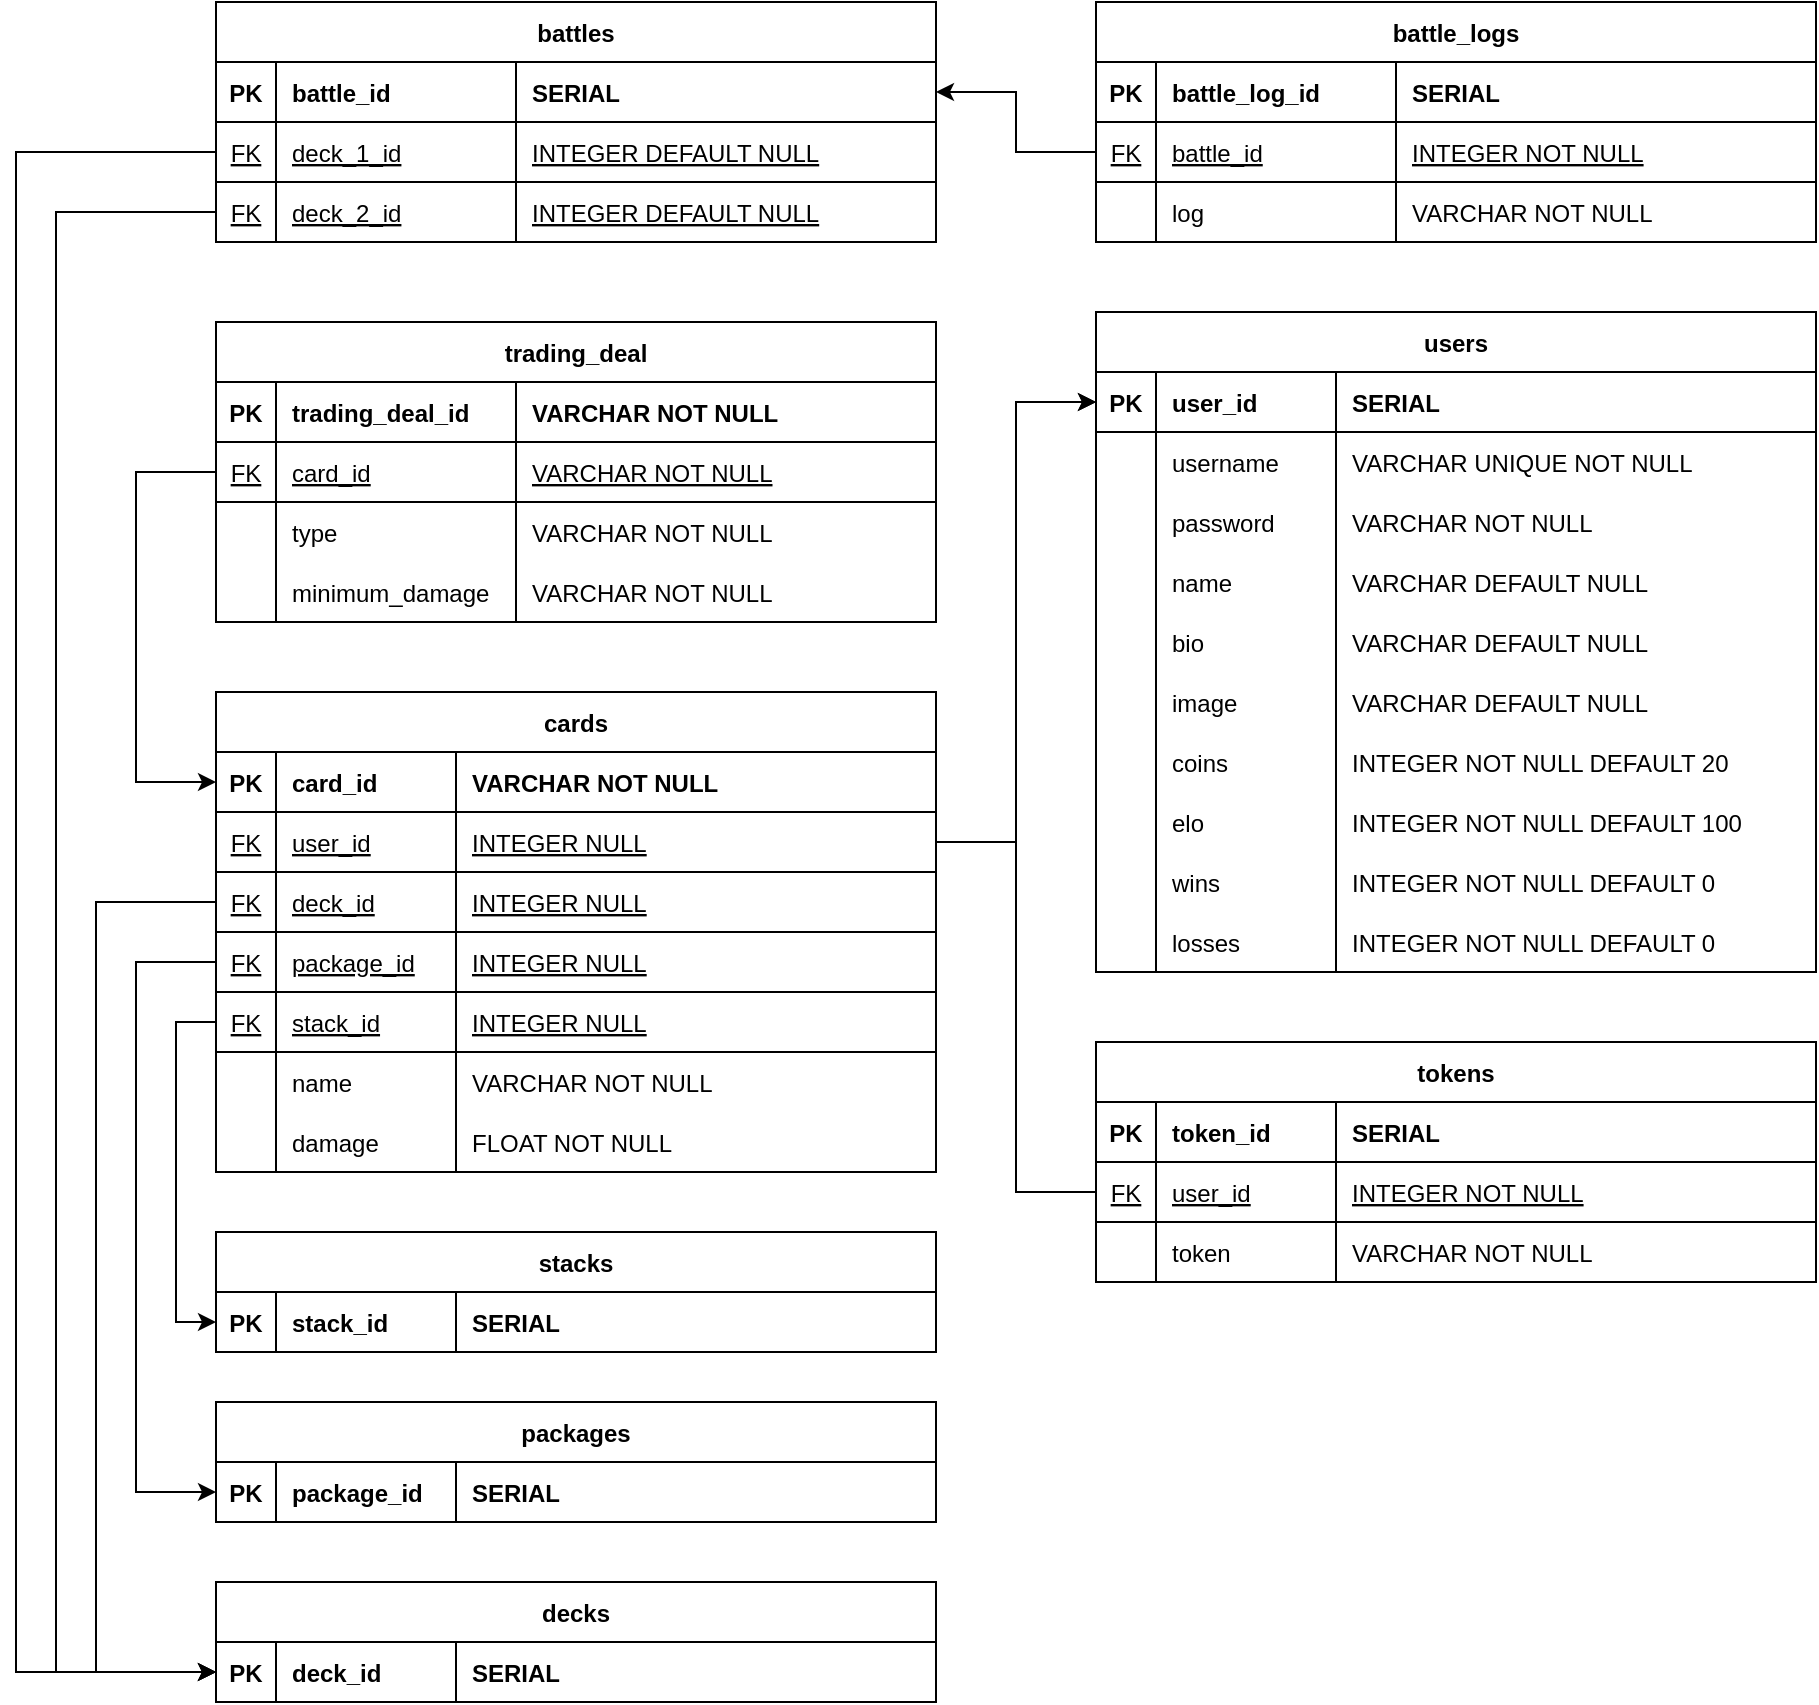 <mxfile version="20.7.4" type="device"><diagram id="R2lEEEUBdFMjLlhIrx00" name="Page-1"><mxGraphModel dx="1434" dy="2954" grid="1" gridSize="10" guides="1" tooltips="1" connect="1" arrows="1" fold="1" page="1" pageScale="1" pageWidth="850" pageHeight="1100" math="0" shadow="0" extFonts="Permanent Marker^https://fonts.googleapis.com/css?family=Permanent+Marker"><root><mxCell id="0"/><mxCell id="1" parent="0"/><mxCell id="C-vyLk0tnHw3VtMMgP7b-23" value="users" style="shape=table;startSize=30;container=1;collapsible=1;childLayout=tableLayout;fixedRows=1;rowLines=0;fontStyle=1;align=center;resizeLast=1;" parent="1" vertex="1"><mxGeometry x="570" y="-1985" width="360" height="330" as="geometry"/></mxCell><mxCell id="C-vyLk0tnHw3VtMMgP7b-24" value="" style="shape=partialRectangle;collapsible=0;dropTarget=0;pointerEvents=0;fillColor=none;points=[[0,0.5],[1,0.5]];portConstraint=eastwest;top=0;left=0;right=0;bottom=1;" parent="C-vyLk0tnHw3VtMMgP7b-23" vertex="1"><mxGeometry y="30" width="360" height="30" as="geometry"/></mxCell><mxCell id="C-vyLk0tnHw3VtMMgP7b-25" value="PK" style="shape=partialRectangle;overflow=hidden;connectable=0;fillColor=none;top=0;left=0;bottom=0;right=0;fontStyle=1;" parent="C-vyLk0tnHw3VtMMgP7b-24" vertex="1"><mxGeometry width="30" height="30" as="geometry"><mxRectangle width="30" height="30" as="alternateBounds"/></mxGeometry></mxCell><mxCell id="C-vyLk0tnHw3VtMMgP7b-26" value="user_id" style="shape=partialRectangle;overflow=hidden;connectable=0;fillColor=none;top=0;left=0;bottom=0;right=0;align=left;spacingLeft=6;fontStyle=1;" parent="C-vyLk0tnHw3VtMMgP7b-24" vertex="1"><mxGeometry x="30" width="90" height="30" as="geometry"><mxRectangle width="90" height="30" as="alternateBounds"/></mxGeometry></mxCell><mxCell id="rSZp_omlOljkNJAU138e-1" value="SERIAL" style="shape=partialRectangle;overflow=hidden;connectable=0;fillColor=none;top=0;left=0;bottom=0;right=0;align=left;spacingLeft=6;fontStyle=1;" parent="C-vyLk0tnHw3VtMMgP7b-24" vertex="1"><mxGeometry x="120" width="240" height="30" as="geometry"><mxRectangle width="240" height="30" as="alternateBounds"/></mxGeometry></mxCell><mxCell id="SYogn2yczXqjX1dVd2ok-5" style="shape=partialRectangle;collapsible=0;dropTarget=0;pointerEvents=0;fillColor=none;points=[[0,0.5],[1,0.5]];portConstraint=eastwest;top=0;left=0;right=0;bottom=0;" parent="C-vyLk0tnHw3VtMMgP7b-23" vertex="1"><mxGeometry y="60" width="360" height="30" as="geometry"/></mxCell><mxCell id="SYogn2yczXqjX1dVd2ok-6" style="shape=partialRectangle;overflow=hidden;connectable=0;fillColor=none;top=0;left=0;bottom=0;right=0;" parent="SYogn2yczXqjX1dVd2ok-5" vertex="1"><mxGeometry width="30" height="30" as="geometry"><mxRectangle width="30" height="30" as="alternateBounds"/></mxGeometry></mxCell><mxCell id="SYogn2yczXqjX1dVd2ok-7" value="username" style="shape=partialRectangle;overflow=hidden;connectable=0;fillColor=none;top=0;left=0;bottom=0;right=0;align=left;spacingLeft=6;" parent="SYogn2yczXqjX1dVd2ok-5" vertex="1"><mxGeometry x="30" width="90" height="30" as="geometry"><mxRectangle width="90" height="30" as="alternateBounds"/></mxGeometry></mxCell><mxCell id="SYogn2yczXqjX1dVd2ok-8" value="VARCHAR UNIQUE NOT NULL" style="shape=partialRectangle;overflow=hidden;connectable=0;fillColor=none;top=0;left=0;bottom=0;right=0;align=left;spacingLeft=6;" parent="SYogn2yczXqjX1dVd2ok-5" vertex="1"><mxGeometry x="120" width="240" height="30" as="geometry"><mxRectangle width="240" height="30" as="alternateBounds"/></mxGeometry></mxCell><mxCell id="rSZp_omlOljkNJAU138e-3" style="shape=partialRectangle;collapsible=0;dropTarget=0;pointerEvents=0;fillColor=none;points=[[0,0.5],[1,0.5]];portConstraint=eastwest;top=0;left=0;right=0;bottom=0;" parent="C-vyLk0tnHw3VtMMgP7b-23" vertex="1"><mxGeometry y="90" width="360" height="30" as="geometry"/></mxCell><mxCell id="rSZp_omlOljkNJAU138e-4" style="shape=partialRectangle;overflow=hidden;connectable=0;fillColor=none;top=0;left=0;bottom=0;right=0;" parent="rSZp_omlOljkNJAU138e-3" vertex="1"><mxGeometry width="30" height="30" as="geometry"><mxRectangle width="30" height="30" as="alternateBounds"/></mxGeometry></mxCell><mxCell id="rSZp_omlOljkNJAU138e-5" value="password" style="shape=partialRectangle;overflow=hidden;connectable=0;fillColor=none;top=0;left=0;bottom=0;right=0;align=left;spacingLeft=6;" parent="rSZp_omlOljkNJAU138e-3" vertex="1"><mxGeometry x="30" width="90" height="30" as="geometry"><mxRectangle width="90" height="30" as="alternateBounds"/></mxGeometry></mxCell><mxCell id="rSZp_omlOljkNJAU138e-6" value="VARCHAR NOT NULL" style="shape=partialRectangle;overflow=hidden;connectable=0;fillColor=none;top=0;left=0;bottom=0;right=0;align=left;spacingLeft=6;" parent="rSZp_omlOljkNJAU138e-3" vertex="1"><mxGeometry x="120" width="240" height="30" as="geometry"><mxRectangle width="240" height="30" as="alternateBounds"/></mxGeometry></mxCell><mxCell id="SYogn2yczXqjX1dVd2ok-9" style="shape=partialRectangle;collapsible=0;dropTarget=0;pointerEvents=0;fillColor=none;points=[[0,0.5],[1,0.5]];portConstraint=eastwest;top=0;left=0;right=0;bottom=0;" parent="C-vyLk0tnHw3VtMMgP7b-23" vertex="1"><mxGeometry y="120" width="360" height="30" as="geometry"/></mxCell><mxCell id="SYogn2yczXqjX1dVd2ok-10" style="shape=partialRectangle;overflow=hidden;connectable=0;fillColor=none;top=0;left=0;bottom=0;right=0;" parent="SYogn2yczXqjX1dVd2ok-9" vertex="1"><mxGeometry width="30" height="30" as="geometry"><mxRectangle width="30" height="30" as="alternateBounds"/></mxGeometry></mxCell><mxCell id="SYogn2yczXqjX1dVd2ok-11" value="name" style="shape=partialRectangle;overflow=hidden;connectable=0;fillColor=none;top=0;left=0;bottom=0;right=0;align=left;spacingLeft=6;" parent="SYogn2yczXqjX1dVd2ok-9" vertex="1"><mxGeometry x="30" width="90" height="30" as="geometry"><mxRectangle width="90" height="30" as="alternateBounds"/></mxGeometry></mxCell><mxCell id="SYogn2yczXqjX1dVd2ok-12" value="VARCHAR DEFAULT NULL" style="shape=partialRectangle;overflow=hidden;connectable=0;fillColor=none;top=0;left=0;bottom=0;right=0;align=left;spacingLeft=6;" parent="SYogn2yczXqjX1dVd2ok-9" vertex="1"><mxGeometry x="120" width="240" height="30" as="geometry"><mxRectangle width="240" height="30" as="alternateBounds"/></mxGeometry></mxCell><mxCell id="SYogn2yczXqjX1dVd2ok-17" style="shape=partialRectangle;collapsible=0;dropTarget=0;pointerEvents=0;fillColor=none;points=[[0,0.5],[1,0.5]];portConstraint=eastwest;top=0;left=0;right=0;bottom=0;" parent="C-vyLk0tnHw3VtMMgP7b-23" vertex="1"><mxGeometry y="150" width="360" height="30" as="geometry"/></mxCell><mxCell id="SYogn2yczXqjX1dVd2ok-18" style="shape=partialRectangle;overflow=hidden;connectable=0;fillColor=none;top=0;left=0;bottom=0;right=0;" parent="SYogn2yczXqjX1dVd2ok-17" vertex="1"><mxGeometry width="30" height="30" as="geometry"><mxRectangle width="30" height="30" as="alternateBounds"/></mxGeometry></mxCell><mxCell id="SYogn2yczXqjX1dVd2ok-19" value="bio" style="shape=partialRectangle;overflow=hidden;connectable=0;fillColor=none;top=0;left=0;bottom=0;right=0;align=left;spacingLeft=6;" parent="SYogn2yczXqjX1dVd2ok-17" vertex="1"><mxGeometry x="30" width="90" height="30" as="geometry"><mxRectangle width="90" height="30" as="alternateBounds"/></mxGeometry></mxCell><mxCell id="SYogn2yczXqjX1dVd2ok-20" value="VARCHAR DEFAULT NULL" style="shape=partialRectangle;overflow=hidden;connectable=0;fillColor=none;top=0;left=0;bottom=0;right=0;align=left;spacingLeft=6;" parent="SYogn2yczXqjX1dVd2ok-17" vertex="1"><mxGeometry x="120" width="240" height="30" as="geometry"><mxRectangle width="240" height="30" as="alternateBounds"/></mxGeometry></mxCell><mxCell id="SYogn2yczXqjX1dVd2ok-21" style="shape=partialRectangle;collapsible=0;dropTarget=0;pointerEvents=0;fillColor=none;points=[[0,0.5],[1,0.5]];portConstraint=eastwest;top=0;left=0;right=0;bottom=0;" parent="C-vyLk0tnHw3VtMMgP7b-23" vertex="1"><mxGeometry y="180" width="360" height="30" as="geometry"/></mxCell><mxCell id="SYogn2yczXqjX1dVd2ok-22" style="shape=partialRectangle;overflow=hidden;connectable=0;fillColor=none;top=0;left=0;bottom=0;right=0;" parent="SYogn2yczXqjX1dVd2ok-21" vertex="1"><mxGeometry width="30" height="30" as="geometry"><mxRectangle width="30" height="30" as="alternateBounds"/></mxGeometry></mxCell><mxCell id="SYogn2yczXqjX1dVd2ok-23" value="image" style="shape=partialRectangle;overflow=hidden;connectable=0;fillColor=none;top=0;left=0;bottom=0;right=0;align=left;spacingLeft=6;" parent="SYogn2yczXqjX1dVd2ok-21" vertex="1"><mxGeometry x="30" width="90" height="30" as="geometry"><mxRectangle width="90" height="30" as="alternateBounds"/></mxGeometry></mxCell><mxCell id="SYogn2yczXqjX1dVd2ok-24" value="VARCHAR DEFAULT NULL" style="shape=partialRectangle;overflow=hidden;connectable=0;fillColor=none;top=0;left=0;bottom=0;right=0;align=left;spacingLeft=6;" parent="SYogn2yczXqjX1dVd2ok-21" vertex="1"><mxGeometry x="120" width="240" height="30" as="geometry"><mxRectangle width="240" height="30" as="alternateBounds"/></mxGeometry></mxCell><mxCell id="rSZp_omlOljkNJAU138e-19" style="shape=partialRectangle;collapsible=0;dropTarget=0;pointerEvents=0;fillColor=none;points=[[0,0.5],[1,0.5]];portConstraint=eastwest;top=0;left=0;right=0;bottom=0;" parent="C-vyLk0tnHw3VtMMgP7b-23" vertex="1"><mxGeometry y="210" width="360" height="30" as="geometry"/></mxCell><mxCell id="rSZp_omlOljkNJAU138e-20" style="shape=partialRectangle;overflow=hidden;connectable=0;fillColor=none;top=0;left=0;bottom=0;right=0;" parent="rSZp_omlOljkNJAU138e-19" vertex="1"><mxGeometry width="30" height="30" as="geometry"><mxRectangle width="30" height="30" as="alternateBounds"/></mxGeometry></mxCell><mxCell id="rSZp_omlOljkNJAU138e-21" value="coins" style="shape=partialRectangle;overflow=hidden;connectable=0;fillColor=none;top=0;left=0;bottom=0;right=0;align=left;spacingLeft=6;" parent="rSZp_omlOljkNJAU138e-19" vertex="1"><mxGeometry x="30" width="90" height="30" as="geometry"><mxRectangle width="90" height="30" as="alternateBounds"/></mxGeometry></mxCell><mxCell id="rSZp_omlOljkNJAU138e-22" value="INTEGER NOT NULL DEFAULT 20" style="shape=partialRectangle;overflow=hidden;connectable=0;fillColor=none;top=0;left=0;bottom=0;right=0;align=left;spacingLeft=6;" parent="rSZp_omlOljkNJAU138e-19" vertex="1"><mxGeometry x="120" width="240" height="30" as="geometry"><mxRectangle width="240" height="30" as="alternateBounds"/></mxGeometry></mxCell><mxCell id="rSZp_omlOljkNJAU138e-15" style="shape=partialRectangle;collapsible=0;dropTarget=0;pointerEvents=0;fillColor=none;points=[[0,0.5],[1,0.5]];portConstraint=eastwest;top=0;left=0;right=0;bottom=0;" parent="C-vyLk0tnHw3VtMMgP7b-23" vertex="1"><mxGeometry y="240" width="360" height="30" as="geometry"/></mxCell><mxCell id="rSZp_omlOljkNJAU138e-16" style="shape=partialRectangle;overflow=hidden;connectable=0;fillColor=none;top=0;left=0;bottom=0;right=0;" parent="rSZp_omlOljkNJAU138e-15" vertex="1"><mxGeometry width="30" height="30" as="geometry"><mxRectangle width="30" height="30" as="alternateBounds"/></mxGeometry></mxCell><mxCell id="rSZp_omlOljkNJAU138e-17" value="elo" style="shape=partialRectangle;overflow=hidden;connectable=0;fillColor=none;top=0;left=0;bottom=0;right=0;align=left;spacingLeft=6;" parent="rSZp_omlOljkNJAU138e-15" vertex="1"><mxGeometry x="30" width="90" height="30" as="geometry"><mxRectangle width="90" height="30" as="alternateBounds"/></mxGeometry></mxCell><mxCell id="rSZp_omlOljkNJAU138e-18" value="INTEGER NOT NULL DEFAULT 100" style="shape=partialRectangle;overflow=hidden;connectable=0;fillColor=none;top=0;left=0;bottom=0;right=0;align=left;spacingLeft=6;" parent="rSZp_omlOljkNJAU138e-15" vertex="1"><mxGeometry x="120" width="240" height="30" as="geometry"><mxRectangle width="240" height="30" as="alternateBounds"/></mxGeometry></mxCell><mxCell id="SYogn2yczXqjX1dVd2ok-25" style="shape=partialRectangle;collapsible=0;dropTarget=0;pointerEvents=0;fillColor=none;points=[[0,0.5],[1,0.5]];portConstraint=eastwest;top=0;left=0;right=0;bottom=0;" parent="C-vyLk0tnHw3VtMMgP7b-23" vertex="1"><mxGeometry y="270" width="360" height="30" as="geometry"/></mxCell><mxCell id="SYogn2yczXqjX1dVd2ok-26" style="shape=partialRectangle;overflow=hidden;connectable=0;fillColor=none;top=0;left=0;bottom=0;right=0;" parent="SYogn2yczXqjX1dVd2ok-25" vertex="1"><mxGeometry width="30" height="30" as="geometry"><mxRectangle width="30" height="30" as="alternateBounds"/></mxGeometry></mxCell><mxCell id="SYogn2yczXqjX1dVd2ok-27" value="wins" style="shape=partialRectangle;overflow=hidden;connectable=0;fillColor=none;top=0;left=0;bottom=0;right=0;align=left;spacingLeft=6;" parent="SYogn2yczXqjX1dVd2ok-25" vertex="1"><mxGeometry x="30" width="90" height="30" as="geometry"><mxRectangle width="90" height="30" as="alternateBounds"/></mxGeometry></mxCell><mxCell id="SYogn2yczXqjX1dVd2ok-28" value="INTEGER NOT NULL DEFAULT 0" style="shape=partialRectangle;overflow=hidden;connectable=0;fillColor=none;top=0;left=0;bottom=0;right=0;align=left;spacingLeft=6;" parent="SYogn2yczXqjX1dVd2ok-25" vertex="1"><mxGeometry x="120" width="240" height="30" as="geometry"><mxRectangle width="240" height="30" as="alternateBounds"/></mxGeometry></mxCell><mxCell id="SYogn2yczXqjX1dVd2ok-29" style="shape=partialRectangle;collapsible=0;dropTarget=0;pointerEvents=0;fillColor=none;points=[[0,0.5],[1,0.5]];portConstraint=eastwest;top=0;left=0;right=0;bottom=0;" parent="C-vyLk0tnHw3VtMMgP7b-23" vertex="1"><mxGeometry y="300" width="360" height="30" as="geometry"/></mxCell><mxCell id="SYogn2yczXqjX1dVd2ok-30" style="shape=partialRectangle;overflow=hidden;connectable=0;fillColor=none;top=0;left=0;bottom=0;right=0;" parent="SYogn2yczXqjX1dVd2ok-29" vertex="1"><mxGeometry width="30" height="30" as="geometry"><mxRectangle width="30" height="30" as="alternateBounds"/></mxGeometry></mxCell><mxCell id="SYogn2yczXqjX1dVd2ok-31" value="losses" style="shape=partialRectangle;overflow=hidden;connectable=0;fillColor=none;top=0;left=0;bottom=0;right=0;align=left;spacingLeft=6;" parent="SYogn2yczXqjX1dVd2ok-29" vertex="1"><mxGeometry x="30" width="90" height="30" as="geometry"><mxRectangle width="90" height="30" as="alternateBounds"/></mxGeometry></mxCell><mxCell id="SYogn2yczXqjX1dVd2ok-32" value="INTEGER NOT NULL DEFAULT 0" style="shape=partialRectangle;overflow=hidden;connectable=0;fillColor=none;top=0;left=0;bottom=0;right=0;align=left;spacingLeft=6;" parent="SYogn2yczXqjX1dVd2ok-29" vertex="1"><mxGeometry x="120" width="240" height="30" as="geometry"><mxRectangle width="240" height="30" as="alternateBounds"/></mxGeometry></mxCell><mxCell id="rSZp_omlOljkNJAU138e-23" value="cards" style="shape=table;startSize=30;container=1;collapsible=1;childLayout=tableLayout;fixedRows=1;rowLines=0;fontStyle=1;align=center;resizeLast=1;" parent="1" vertex="1"><mxGeometry x="130" y="-1795" width="360" height="240" as="geometry"/></mxCell><mxCell id="rSZp_omlOljkNJAU138e-24" value="" style="shape=partialRectangle;collapsible=0;dropTarget=0;pointerEvents=0;fillColor=none;points=[[0,0.5],[1,0.5]];portConstraint=eastwest;top=0;left=0;right=0;bottom=1;" parent="rSZp_omlOljkNJAU138e-23" vertex="1"><mxGeometry y="30" width="360" height="30" as="geometry"/></mxCell><mxCell id="rSZp_omlOljkNJAU138e-25" value="PK" style="shape=partialRectangle;overflow=hidden;connectable=0;fillColor=none;top=0;left=0;bottom=0;right=0;fontStyle=1;" parent="rSZp_omlOljkNJAU138e-24" vertex="1"><mxGeometry width="30" height="30" as="geometry"><mxRectangle width="30" height="30" as="alternateBounds"/></mxGeometry></mxCell><mxCell id="rSZp_omlOljkNJAU138e-26" value="card_id" style="shape=partialRectangle;overflow=hidden;connectable=0;fillColor=none;top=0;left=0;bottom=0;right=0;align=left;spacingLeft=6;fontStyle=1;" parent="rSZp_omlOljkNJAU138e-24" vertex="1"><mxGeometry x="30" width="90" height="30" as="geometry"><mxRectangle width="90" height="30" as="alternateBounds"/></mxGeometry></mxCell><mxCell id="rSZp_omlOljkNJAU138e-27" value="VARCHAR NOT NULL" style="shape=partialRectangle;overflow=hidden;connectable=0;fillColor=none;top=0;left=0;bottom=0;right=0;align=left;spacingLeft=6;fontStyle=1;" parent="rSZp_omlOljkNJAU138e-24" vertex="1"><mxGeometry x="120" width="240" height="30" as="geometry"><mxRectangle width="240" height="30" as="alternateBounds"/></mxGeometry></mxCell><mxCell id="Qc7OhtbGUV7cJ6uBpTXc-5" style="shape=partialRectangle;collapsible=0;dropTarget=0;pointerEvents=0;fillColor=none;points=[[0,0.5],[1,0.5]];portConstraint=eastwest;top=0;left=0;right=0;bottom=1;" parent="rSZp_omlOljkNJAU138e-23" vertex="1"><mxGeometry y="60" width="360" height="30" as="geometry"/></mxCell><mxCell id="Qc7OhtbGUV7cJ6uBpTXc-6" value="FK" style="shape=partialRectangle;overflow=hidden;connectable=0;fillColor=none;top=0;left=0;bottom=0;right=0;fontStyle=4;" parent="Qc7OhtbGUV7cJ6uBpTXc-5" vertex="1"><mxGeometry width="30" height="30" as="geometry"><mxRectangle width="30" height="30" as="alternateBounds"/></mxGeometry></mxCell><mxCell id="Qc7OhtbGUV7cJ6uBpTXc-7" value="user_id" style="shape=partialRectangle;overflow=hidden;connectable=0;fillColor=none;top=0;left=0;bottom=0;right=0;align=left;spacingLeft=6;fontStyle=4;" parent="Qc7OhtbGUV7cJ6uBpTXc-5" vertex="1"><mxGeometry x="30" width="90" height="30" as="geometry"><mxRectangle width="90" height="30" as="alternateBounds"/></mxGeometry></mxCell><mxCell id="Qc7OhtbGUV7cJ6uBpTXc-8" value="INTEGER NULL" style="shape=partialRectangle;overflow=hidden;connectable=0;fillColor=none;top=0;left=0;bottom=0;right=0;align=left;spacingLeft=6;fontStyle=4;" parent="Qc7OhtbGUV7cJ6uBpTXc-5" vertex="1"><mxGeometry x="120" width="240" height="30" as="geometry"><mxRectangle width="240" height="30" as="alternateBounds"/></mxGeometry></mxCell><mxCell id="sDhqu9WBD3jrt-rAg6xA-1" style="shape=partialRectangle;collapsible=0;dropTarget=0;pointerEvents=0;fillColor=none;points=[[0,0.5],[1,0.5]];portConstraint=eastwest;top=0;left=0;right=0;bottom=1;" parent="rSZp_omlOljkNJAU138e-23" vertex="1"><mxGeometry y="90" width="360" height="30" as="geometry"/></mxCell><mxCell id="sDhqu9WBD3jrt-rAg6xA-2" value="FK" style="shape=partialRectangle;overflow=hidden;connectable=0;fillColor=none;top=0;left=0;bottom=0;right=0;fontStyle=4;" parent="sDhqu9WBD3jrt-rAg6xA-1" vertex="1"><mxGeometry width="30" height="30" as="geometry"><mxRectangle width="30" height="30" as="alternateBounds"/></mxGeometry></mxCell><mxCell id="sDhqu9WBD3jrt-rAg6xA-3" value="deck_id" style="shape=partialRectangle;overflow=hidden;connectable=0;fillColor=none;top=0;left=0;bottom=0;right=0;align=left;spacingLeft=6;fontStyle=4;" parent="sDhqu9WBD3jrt-rAg6xA-1" vertex="1"><mxGeometry x="30" width="90" height="30" as="geometry"><mxRectangle width="90" height="30" as="alternateBounds"/></mxGeometry></mxCell><mxCell id="sDhqu9WBD3jrt-rAg6xA-4" value="INTEGER NULL" style="shape=partialRectangle;overflow=hidden;connectable=0;fillColor=none;top=0;left=0;bottom=0;right=0;align=left;spacingLeft=6;fontStyle=4;" parent="sDhqu9WBD3jrt-rAg6xA-1" vertex="1"><mxGeometry x="120" width="240" height="30" as="geometry"><mxRectangle width="240" height="30" as="alternateBounds"/></mxGeometry></mxCell><mxCell id="sDhqu9WBD3jrt-rAg6xA-9" style="shape=partialRectangle;collapsible=0;dropTarget=0;pointerEvents=0;fillColor=none;points=[[0,0.5],[1,0.5]];portConstraint=eastwest;top=0;left=0;right=0;bottom=1;" parent="rSZp_omlOljkNJAU138e-23" vertex="1"><mxGeometry y="120" width="360" height="30" as="geometry"/></mxCell><mxCell id="sDhqu9WBD3jrt-rAg6xA-10" value="FK" style="shape=partialRectangle;overflow=hidden;connectable=0;fillColor=none;top=0;left=0;bottom=0;right=0;fontStyle=4;" parent="sDhqu9WBD3jrt-rAg6xA-9" vertex="1"><mxGeometry width="30" height="30" as="geometry"><mxRectangle width="30" height="30" as="alternateBounds"/></mxGeometry></mxCell><mxCell id="sDhqu9WBD3jrt-rAg6xA-11" value="package_id" style="shape=partialRectangle;overflow=hidden;connectable=0;fillColor=none;top=0;left=0;bottom=0;right=0;align=left;spacingLeft=6;fontStyle=4;" parent="sDhqu9WBD3jrt-rAg6xA-9" vertex="1"><mxGeometry x="30" width="90" height="30" as="geometry"><mxRectangle width="90" height="30" as="alternateBounds"/></mxGeometry></mxCell><mxCell id="sDhqu9WBD3jrt-rAg6xA-12" value="INTEGER NULL" style="shape=partialRectangle;overflow=hidden;connectable=0;fillColor=none;top=0;left=0;bottom=0;right=0;align=left;spacingLeft=6;fontStyle=4;" parent="sDhqu9WBD3jrt-rAg6xA-9" vertex="1"><mxGeometry x="120" width="240" height="30" as="geometry"><mxRectangle width="240" height="30" as="alternateBounds"/></mxGeometry></mxCell><mxCell id="sDhqu9WBD3jrt-rAg6xA-5" style="shape=partialRectangle;collapsible=0;dropTarget=0;pointerEvents=0;fillColor=none;points=[[0,0.5],[1,0.5]];portConstraint=eastwest;top=0;left=0;right=0;bottom=1;" parent="rSZp_omlOljkNJAU138e-23" vertex="1"><mxGeometry y="150" width="360" height="30" as="geometry"/></mxCell><mxCell id="sDhqu9WBD3jrt-rAg6xA-6" value="FK" style="shape=partialRectangle;overflow=hidden;connectable=0;fillColor=none;top=0;left=0;bottom=0;right=0;fontStyle=4;" parent="sDhqu9WBD3jrt-rAg6xA-5" vertex="1"><mxGeometry width="30" height="30" as="geometry"><mxRectangle width="30" height="30" as="alternateBounds"/></mxGeometry></mxCell><mxCell id="sDhqu9WBD3jrt-rAg6xA-7" value="stack_id" style="shape=partialRectangle;overflow=hidden;connectable=0;fillColor=none;top=0;left=0;bottom=0;right=0;align=left;spacingLeft=6;fontStyle=4;" parent="sDhqu9WBD3jrt-rAg6xA-5" vertex="1"><mxGeometry x="30" width="90" height="30" as="geometry"><mxRectangle width="90" height="30" as="alternateBounds"/></mxGeometry></mxCell><mxCell id="sDhqu9WBD3jrt-rAg6xA-8" value="INTEGER NULL" style="shape=partialRectangle;overflow=hidden;connectable=0;fillColor=none;top=0;left=0;bottom=0;right=0;align=left;spacingLeft=6;fontStyle=4;" parent="sDhqu9WBD3jrt-rAg6xA-5" vertex="1"><mxGeometry x="120" width="240" height="30" as="geometry"><mxRectangle width="240" height="30" as="alternateBounds"/></mxGeometry></mxCell><mxCell id="rSZp_omlOljkNJAU138e-32" value="" style="shape=partialRectangle;collapsible=0;dropTarget=0;pointerEvents=0;fillColor=none;points=[[0,0.5],[1,0.5]];portConstraint=eastwest;top=0;left=0;right=0;bottom=0;" parent="rSZp_omlOljkNJAU138e-23" vertex="1"><mxGeometry y="180" width="360" height="30" as="geometry"/></mxCell><mxCell id="rSZp_omlOljkNJAU138e-33" value="" style="shape=partialRectangle;overflow=hidden;connectable=0;fillColor=none;top=0;left=0;bottom=0;right=0;" parent="rSZp_omlOljkNJAU138e-32" vertex="1"><mxGeometry width="30" height="30" as="geometry"><mxRectangle width="30" height="30" as="alternateBounds"/></mxGeometry></mxCell><mxCell id="rSZp_omlOljkNJAU138e-34" value="name" style="shape=partialRectangle;overflow=hidden;connectable=0;fillColor=none;top=0;left=0;bottom=0;right=0;align=left;spacingLeft=6;" parent="rSZp_omlOljkNJAU138e-32" vertex="1"><mxGeometry x="30" width="90" height="30" as="geometry"><mxRectangle width="90" height="30" as="alternateBounds"/></mxGeometry></mxCell><mxCell id="rSZp_omlOljkNJAU138e-35" value="VARCHAR NOT NULL" style="shape=partialRectangle;overflow=hidden;connectable=0;fillColor=none;top=0;left=0;bottom=0;right=0;align=left;spacingLeft=6;" parent="rSZp_omlOljkNJAU138e-32" vertex="1"><mxGeometry x="120" width="240" height="30" as="geometry"><mxRectangle width="240" height="30" as="alternateBounds"/></mxGeometry></mxCell><mxCell id="rSZp_omlOljkNJAU138e-36" style="shape=partialRectangle;collapsible=0;dropTarget=0;pointerEvents=0;fillColor=none;points=[[0,0.5],[1,0.5]];portConstraint=eastwest;top=0;left=0;right=0;bottom=0;" parent="rSZp_omlOljkNJAU138e-23" vertex="1"><mxGeometry y="210" width="360" height="30" as="geometry"/></mxCell><mxCell id="rSZp_omlOljkNJAU138e-37" style="shape=partialRectangle;overflow=hidden;connectable=0;fillColor=none;top=0;left=0;bottom=0;right=0;" parent="rSZp_omlOljkNJAU138e-36" vertex="1"><mxGeometry width="30" height="30" as="geometry"><mxRectangle width="30" height="30" as="alternateBounds"/></mxGeometry></mxCell><mxCell id="rSZp_omlOljkNJAU138e-38" value="damage" style="shape=partialRectangle;overflow=hidden;connectable=0;fillColor=none;top=0;left=0;bottom=0;right=0;align=left;spacingLeft=6;" parent="rSZp_omlOljkNJAU138e-36" vertex="1"><mxGeometry x="30" width="90" height="30" as="geometry"><mxRectangle width="90" height="30" as="alternateBounds"/></mxGeometry></mxCell><mxCell id="rSZp_omlOljkNJAU138e-39" value="FLOAT NOT NULL" style="shape=partialRectangle;overflow=hidden;connectable=0;fillColor=none;top=0;left=0;bottom=0;right=0;align=left;spacingLeft=6;" parent="rSZp_omlOljkNJAU138e-36" vertex="1"><mxGeometry x="120" width="240" height="30" as="geometry"><mxRectangle width="240" height="30" as="alternateBounds"/></mxGeometry></mxCell><mxCell id="rSZp_omlOljkNJAU138e-52" value="stacks" style="shape=table;startSize=30;container=1;collapsible=1;childLayout=tableLayout;fixedRows=1;rowLines=0;fontStyle=1;align=center;resizeLast=1;" parent="1" vertex="1"><mxGeometry x="130.0" y="-1525" width="360" height="60" as="geometry"/></mxCell><mxCell id="rSZp_omlOljkNJAU138e-53" value="" style="shape=partialRectangle;collapsible=0;dropTarget=0;pointerEvents=0;fillColor=none;points=[[0,0.5],[1,0.5]];portConstraint=eastwest;top=0;left=0;right=0;bottom=1;" parent="rSZp_omlOljkNJAU138e-52" vertex="1"><mxGeometry y="30" width="360" height="30" as="geometry"/></mxCell><mxCell id="rSZp_omlOljkNJAU138e-54" value="PK" style="shape=partialRectangle;overflow=hidden;connectable=0;fillColor=none;top=0;left=0;bottom=0;right=0;fontStyle=1;" parent="rSZp_omlOljkNJAU138e-53" vertex="1"><mxGeometry width="30" height="30" as="geometry"><mxRectangle width="30" height="30" as="alternateBounds"/></mxGeometry></mxCell><mxCell id="rSZp_omlOljkNJAU138e-55" value="stack_id" style="shape=partialRectangle;overflow=hidden;connectable=0;fillColor=none;top=0;left=0;bottom=0;right=0;align=left;spacingLeft=6;fontStyle=1;" parent="rSZp_omlOljkNJAU138e-53" vertex="1"><mxGeometry x="30" width="90" height="30" as="geometry"><mxRectangle width="90" height="30" as="alternateBounds"/></mxGeometry></mxCell><mxCell id="rSZp_omlOljkNJAU138e-56" value="SERIAL" style="shape=partialRectangle;overflow=hidden;connectable=0;fillColor=none;top=0;left=0;bottom=0;right=0;align=left;spacingLeft=6;fontStyle=1;" parent="rSZp_omlOljkNJAU138e-53" vertex="1"><mxGeometry x="120" width="240" height="30" as="geometry"><mxRectangle width="240" height="30" as="alternateBounds"/></mxGeometry></mxCell><mxCell id="-PoxLDOmsmlwObiF0ol2-22" value="tokens" style="shape=table;startSize=30;container=1;collapsible=1;childLayout=tableLayout;fixedRows=1;rowLines=0;fontStyle=1;align=center;resizeLast=1;" parent="1" vertex="1"><mxGeometry x="570" y="-1620" width="360" height="120" as="geometry"/></mxCell><mxCell id="-PoxLDOmsmlwObiF0ol2-23" value="" style="shape=partialRectangle;collapsible=0;dropTarget=0;pointerEvents=0;fillColor=none;points=[[0,0.5],[1,0.5]];portConstraint=eastwest;top=0;left=0;right=0;bottom=1;" parent="-PoxLDOmsmlwObiF0ol2-22" vertex="1"><mxGeometry y="30" width="360" height="30" as="geometry"/></mxCell><mxCell id="-PoxLDOmsmlwObiF0ol2-24" value="PK" style="shape=partialRectangle;overflow=hidden;connectable=0;fillColor=none;top=0;left=0;bottom=0;right=0;fontStyle=1;" parent="-PoxLDOmsmlwObiF0ol2-23" vertex="1"><mxGeometry width="30" height="30" as="geometry"><mxRectangle width="30" height="30" as="alternateBounds"/></mxGeometry></mxCell><mxCell id="-PoxLDOmsmlwObiF0ol2-25" value="token_id" style="shape=partialRectangle;overflow=hidden;connectable=0;fillColor=none;top=0;left=0;bottom=0;right=0;align=left;spacingLeft=6;fontStyle=1;" parent="-PoxLDOmsmlwObiF0ol2-23" vertex="1"><mxGeometry x="30" width="90" height="30" as="geometry"><mxRectangle width="90" height="30" as="alternateBounds"/></mxGeometry></mxCell><mxCell id="-PoxLDOmsmlwObiF0ol2-26" value="SERIAL" style="shape=partialRectangle;overflow=hidden;connectable=0;fillColor=none;top=0;left=0;bottom=0;right=0;align=left;spacingLeft=6;fontStyle=1;" parent="-PoxLDOmsmlwObiF0ol2-23" vertex="1"><mxGeometry x="120" width="240" height="30" as="geometry"><mxRectangle width="240" height="30" as="alternateBounds"/></mxGeometry></mxCell><mxCell id="-PoxLDOmsmlwObiF0ol2-27" style="shape=partialRectangle;collapsible=0;dropTarget=0;pointerEvents=0;fillColor=none;points=[[0,0.5],[1,0.5]];portConstraint=eastwest;top=0;left=0;right=0;bottom=1;" parent="-PoxLDOmsmlwObiF0ol2-22" vertex="1"><mxGeometry y="60" width="360" height="30" as="geometry"/></mxCell><mxCell id="-PoxLDOmsmlwObiF0ol2-28" value="FK" style="shape=partialRectangle;overflow=hidden;connectable=0;fillColor=none;top=0;left=0;bottom=0;right=0;fontStyle=4;" parent="-PoxLDOmsmlwObiF0ol2-27" vertex="1"><mxGeometry width="30" height="30" as="geometry"><mxRectangle width="30" height="30" as="alternateBounds"/></mxGeometry></mxCell><mxCell id="-PoxLDOmsmlwObiF0ol2-29" value="user_id" style="shape=partialRectangle;overflow=hidden;connectable=0;fillColor=none;top=0;left=0;bottom=0;right=0;align=left;spacingLeft=6;fontStyle=4;" parent="-PoxLDOmsmlwObiF0ol2-27" vertex="1"><mxGeometry x="30" width="90" height="30" as="geometry"><mxRectangle width="90" height="30" as="alternateBounds"/></mxGeometry></mxCell><mxCell id="-PoxLDOmsmlwObiF0ol2-30" value="INTEGER NOT NULL" style="shape=partialRectangle;overflow=hidden;connectable=0;fillColor=none;top=0;left=0;bottom=0;right=0;align=left;spacingLeft=6;fontStyle=4;" parent="-PoxLDOmsmlwObiF0ol2-27" vertex="1"><mxGeometry x="120" width="240" height="30" as="geometry"><mxRectangle width="240" height="30" as="alternateBounds"/></mxGeometry></mxCell><mxCell id="-PoxLDOmsmlwObiF0ol2-31" value="" style="shape=partialRectangle;collapsible=0;dropTarget=0;pointerEvents=0;fillColor=none;points=[[0,0.5],[1,0.5]];portConstraint=eastwest;top=0;left=0;right=0;bottom=0;" parent="-PoxLDOmsmlwObiF0ol2-22" vertex="1"><mxGeometry y="90" width="360" height="30" as="geometry"/></mxCell><mxCell id="-PoxLDOmsmlwObiF0ol2-32" value="" style="shape=partialRectangle;overflow=hidden;connectable=0;fillColor=none;top=0;left=0;bottom=0;right=0;" parent="-PoxLDOmsmlwObiF0ol2-31" vertex="1"><mxGeometry width="30" height="30" as="geometry"><mxRectangle width="30" height="30" as="alternateBounds"/></mxGeometry></mxCell><mxCell id="-PoxLDOmsmlwObiF0ol2-33" value="token" style="shape=partialRectangle;overflow=hidden;connectable=0;fillColor=none;top=0;left=0;bottom=0;right=0;align=left;spacingLeft=6;" parent="-PoxLDOmsmlwObiF0ol2-31" vertex="1"><mxGeometry x="30" width="90" height="30" as="geometry"><mxRectangle width="90" height="30" as="alternateBounds"/></mxGeometry></mxCell><mxCell id="-PoxLDOmsmlwObiF0ol2-34" value="VARCHAR NOT NULL" style="shape=partialRectangle;overflow=hidden;connectable=0;fillColor=none;top=0;left=0;bottom=0;right=0;align=left;spacingLeft=6;" parent="-PoxLDOmsmlwObiF0ol2-31" vertex="1"><mxGeometry x="120" width="240" height="30" as="geometry"><mxRectangle width="240" height="30" as="alternateBounds"/></mxGeometry></mxCell><mxCell id="-PoxLDOmsmlwObiF0ol2-39" value="decks" style="shape=table;startSize=30;container=1;collapsible=1;childLayout=tableLayout;fixedRows=1;rowLines=0;fontStyle=1;align=center;resizeLast=1;" parent="1" vertex="1"><mxGeometry x="130" y="-1350" width="360" height="60" as="geometry"/></mxCell><mxCell id="-PoxLDOmsmlwObiF0ol2-40" value="" style="shape=partialRectangle;collapsible=0;dropTarget=0;pointerEvents=0;fillColor=none;points=[[0,0.5],[1,0.5]];portConstraint=eastwest;top=0;left=0;right=0;bottom=1;" parent="-PoxLDOmsmlwObiF0ol2-39" vertex="1"><mxGeometry y="30" width="360" height="30" as="geometry"/></mxCell><mxCell id="-PoxLDOmsmlwObiF0ol2-41" value="PK" style="shape=partialRectangle;overflow=hidden;connectable=0;fillColor=none;top=0;left=0;bottom=0;right=0;fontStyle=1;" parent="-PoxLDOmsmlwObiF0ol2-40" vertex="1"><mxGeometry width="30" height="30" as="geometry"><mxRectangle width="30" height="30" as="alternateBounds"/></mxGeometry></mxCell><mxCell id="-PoxLDOmsmlwObiF0ol2-42" value="deck_id" style="shape=partialRectangle;overflow=hidden;connectable=0;fillColor=none;top=0;left=0;bottom=0;right=0;align=left;spacingLeft=6;fontStyle=1;" parent="-PoxLDOmsmlwObiF0ol2-40" vertex="1"><mxGeometry x="30" width="90" height="30" as="geometry"><mxRectangle width="90" height="30" as="alternateBounds"/></mxGeometry></mxCell><mxCell id="-PoxLDOmsmlwObiF0ol2-43" value="SERIAL" style="shape=partialRectangle;overflow=hidden;connectable=0;fillColor=none;top=0;left=0;bottom=0;right=0;align=left;spacingLeft=6;fontStyle=1;" parent="-PoxLDOmsmlwObiF0ol2-40" vertex="1"><mxGeometry x="120" width="240" height="30" as="geometry"><mxRectangle width="240" height="30" as="alternateBounds"/></mxGeometry></mxCell><mxCell id="-PoxLDOmsmlwObiF0ol2-104" value="trading_deal" style="shape=table;startSize=30;container=1;collapsible=1;childLayout=tableLayout;fixedRows=1;rowLines=0;fontStyle=1;align=center;resizeLast=1;" parent="1" vertex="1"><mxGeometry x="130" y="-1980" width="360" height="150" as="geometry"/></mxCell><mxCell id="-PoxLDOmsmlwObiF0ol2-105" value="" style="shape=partialRectangle;collapsible=0;dropTarget=0;pointerEvents=0;fillColor=none;points=[[0,0.5],[1,0.5]];portConstraint=eastwest;top=0;left=0;right=0;bottom=1;" parent="-PoxLDOmsmlwObiF0ol2-104" vertex="1"><mxGeometry y="30" width="360" height="30" as="geometry"/></mxCell><mxCell id="-PoxLDOmsmlwObiF0ol2-106" value="PK" style="shape=partialRectangle;overflow=hidden;connectable=0;fillColor=none;top=0;left=0;bottom=0;right=0;fontStyle=1;" parent="-PoxLDOmsmlwObiF0ol2-105" vertex="1"><mxGeometry width="30" height="30" as="geometry"><mxRectangle width="30" height="30" as="alternateBounds"/></mxGeometry></mxCell><mxCell id="-PoxLDOmsmlwObiF0ol2-107" value="trading_deal_id" style="shape=partialRectangle;overflow=hidden;connectable=0;fillColor=none;top=0;left=0;bottom=0;right=0;align=left;spacingLeft=6;fontStyle=1;" parent="-PoxLDOmsmlwObiF0ol2-105" vertex="1"><mxGeometry x="30" width="120" height="30" as="geometry"><mxRectangle width="120" height="30" as="alternateBounds"/></mxGeometry></mxCell><mxCell id="-PoxLDOmsmlwObiF0ol2-108" value="VARCHAR NOT NULL" style="shape=partialRectangle;overflow=hidden;connectable=0;fillColor=none;top=0;left=0;bottom=0;right=0;align=left;spacingLeft=6;fontStyle=1;" parent="-PoxLDOmsmlwObiF0ol2-105" vertex="1"><mxGeometry x="150" width="210" height="30" as="geometry"><mxRectangle width="210" height="30" as="alternateBounds"/></mxGeometry></mxCell><mxCell id="-PoxLDOmsmlwObiF0ol2-117" style="shape=partialRectangle;collapsible=0;dropTarget=0;pointerEvents=0;fillColor=none;points=[[0,0.5],[1,0.5]];portConstraint=eastwest;top=0;left=0;right=0;bottom=1;" parent="-PoxLDOmsmlwObiF0ol2-104" vertex="1"><mxGeometry y="60" width="360" height="30" as="geometry"/></mxCell><mxCell id="-PoxLDOmsmlwObiF0ol2-118" value="FK" style="shape=partialRectangle;overflow=hidden;connectable=0;fillColor=none;top=0;left=0;bottom=0;right=0;fontStyle=4;" parent="-PoxLDOmsmlwObiF0ol2-117" vertex="1"><mxGeometry width="30" height="30" as="geometry"><mxRectangle width="30" height="30" as="alternateBounds"/></mxGeometry></mxCell><mxCell id="-PoxLDOmsmlwObiF0ol2-119" value="card_id" style="shape=partialRectangle;overflow=hidden;connectable=0;fillColor=none;top=0;left=0;bottom=0;right=0;align=left;spacingLeft=6;fontStyle=4;" parent="-PoxLDOmsmlwObiF0ol2-117" vertex="1"><mxGeometry x="30" width="120" height="30" as="geometry"><mxRectangle width="120" height="30" as="alternateBounds"/></mxGeometry></mxCell><mxCell id="-PoxLDOmsmlwObiF0ol2-120" value="VARCHAR NOT NULL" style="shape=partialRectangle;overflow=hidden;connectable=0;fillColor=none;top=0;left=0;bottom=0;right=0;align=left;spacingLeft=6;fontStyle=4;" parent="-PoxLDOmsmlwObiF0ol2-117" vertex="1"><mxGeometry x="150" width="210" height="30" as="geometry"><mxRectangle width="210" height="30" as="alternateBounds"/></mxGeometry></mxCell><mxCell id="-PoxLDOmsmlwObiF0ol2-113" value="" style="shape=partialRectangle;collapsible=0;dropTarget=0;pointerEvents=0;fillColor=none;points=[[0,0.5],[1,0.5]];portConstraint=eastwest;top=0;left=0;right=0;bottom=0;" parent="-PoxLDOmsmlwObiF0ol2-104" vertex="1"><mxGeometry y="90" width="360" height="30" as="geometry"/></mxCell><mxCell id="-PoxLDOmsmlwObiF0ol2-114" value="" style="shape=partialRectangle;overflow=hidden;connectable=0;fillColor=none;top=0;left=0;bottom=0;right=0;" parent="-PoxLDOmsmlwObiF0ol2-113" vertex="1"><mxGeometry width="30" height="30" as="geometry"><mxRectangle width="30" height="30" as="alternateBounds"/></mxGeometry></mxCell><mxCell id="-PoxLDOmsmlwObiF0ol2-115" value="type" style="shape=partialRectangle;overflow=hidden;connectable=0;fillColor=none;top=0;left=0;bottom=0;right=0;align=left;spacingLeft=6;" parent="-PoxLDOmsmlwObiF0ol2-113" vertex="1"><mxGeometry x="30" width="120" height="30" as="geometry"><mxRectangle width="120" height="30" as="alternateBounds"/></mxGeometry></mxCell><mxCell id="-PoxLDOmsmlwObiF0ol2-116" value="VARCHAR NOT NULL" style="shape=partialRectangle;overflow=hidden;connectable=0;fillColor=none;top=0;left=0;bottom=0;right=0;align=left;spacingLeft=6;" parent="-PoxLDOmsmlwObiF0ol2-113" vertex="1"><mxGeometry x="150" width="210" height="30" as="geometry"><mxRectangle width="210" height="30" as="alternateBounds"/></mxGeometry></mxCell><mxCell id="-PoxLDOmsmlwObiF0ol2-124" style="shape=partialRectangle;collapsible=0;dropTarget=0;pointerEvents=0;fillColor=none;points=[[0,0.5],[1,0.5]];portConstraint=eastwest;top=0;left=0;right=0;bottom=0;" parent="-PoxLDOmsmlwObiF0ol2-104" vertex="1"><mxGeometry y="120" width="360" height="30" as="geometry"/></mxCell><mxCell id="-PoxLDOmsmlwObiF0ol2-125" style="shape=partialRectangle;overflow=hidden;connectable=0;fillColor=none;top=0;left=0;bottom=0;right=0;" parent="-PoxLDOmsmlwObiF0ol2-124" vertex="1"><mxGeometry width="30" height="30" as="geometry"><mxRectangle width="30" height="30" as="alternateBounds"/></mxGeometry></mxCell><mxCell id="-PoxLDOmsmlwObiF0ol2-126" value="minimum_damage" style="shape=partialRectangle;overflow=hidden;connectable=0;fillColor=none;top=0;left=0;bottom=0;right=0;align=left;spacingLeft=6;" parent="-PoxLDOmsmlwObiF0ol2-124" vertex="1"><mxGeometry x="30" width="120" height="30" as="geometry"><mxRectangle width="120" height="30" as="alternateBounds"/></mxGeometry></mxCell><mxCell id="-PoxLDOmsmlwObiF0ol2-127" value="VARCHAR NOT NULL" style="shape=partialRectangle;overflow=hidden;connectable=0;fillColor=none;top=0;left=0;bottom=0;right=0;align=left;spacingLeft=6;" parent="-PoxLDOmsmlwObiF0ol2-124" vertex="1"><mxGeometry x="150" width="210" height="30" as="geometry"><mxRectangle width="210" height="30" as="alternateBounds"/></mxGeometry></mxCell><mxCell id="Qc7OhtbGUV7cJ6uBpTXc-10" value="packages" style="shape=table;startSize=30;container=1;collapsible=1;childLayout=tableLayout;fixedRows=1;rowLines=0;fontStyle=1;align=center;resizeLast=1;" parent="1" vertex="1"><mxGeometry x="130" y="-1440" width="360" height="60" as="geometry"/></mxCell><mxCell id="Qc7OhtbGUV7cJ6uBpTXc-11" value="" style="shape=partialRectangle;collapsible=0;dropTarget=0;pointerEvents=0;fillColor=none;points=[[0,0.5],[1,0.5]];portConstraint=eastwest;top=0;left=0;right=0;bottom=1;" parent="Qc7OhtbGUV7cJ6uBpTXc-10" vertex="1"><mxGeometry y="30" width="360" height="30" as="geometry"/></mxCell><mxCell id="Qc7OhtbGUV7cJ6uBpTXc-12" value="PK" style="shape=partialRectangle;overflow=hidden;connectable=0;fillColor=none;top=0;left=0;bottom=0;right=0;fontStyle=1;" parent="Qc7OhtbGUV7cJ6uBpTXc-11" vertex="1"><mxGeometry width="30" height="30" as="geometry"><mxRectangle width="30" height="30" as="alternateBounds"/></mxGeometry></mxCell><mxCell id="Qc7OhtbGUV7cJ6uBpTXc-13" value="package_id" style="shape=partialRectangle;overflow=hidden;connectable=0;fillColor=none;top=0;left=0;bottom=0;right=0;align=left;spacingLeft=6;fontStyle=1;" parent="Qc7OhtbGUV7cJ6uBpTXc-11" vertex="1"><mxGeometry x="30" width="90" height="30" as="geometry"><mxRectangle width="90" height="30" as="alternateBounds"/></mxGeometry></mxCell><mxCell id="Qc7OhtbGUV7cJ6uBpTXc-14" value="SERIAL" style="shape=partialRectangle;overflow=hidden;connectable=0;fillColor=none;top=0;left=0;bottom=0;right=0;align=left;spacingLeft=6;fontStyle=1;" parent="Qc7OhtbGUV7cJ6uBpTXc-11" vertex="1"><mxGeometry x="120" width="240" height="30" as="geometry"><mxRectangle width="240" height="30" as="alternateBounds"/></mxGeometry></mxCell><mxCell id="9yJ5KZzkU3Fs9lPuzAOh-3" style="edgeStyle=orthogonalEdgeStyle;rounded=0;orthogonalLoop=1;jettySize=auto;html=1;exitX=0;exitY=0.5;exitDx=0;exitDy=0;entryX=0;entryY=0.5;entryDx=0;entryDy=0;" parent="1" source="sDhqu9WBD3jrt-rAg6xA-5" target="rSZp_omlOljkNJAU138e-53" edge="1"><mxGeometry relative="1" as="geometry"/></mxCell><mxCell id="UEcXBbs7K0NwJYJZOgL5-1" value="battles" style="shape=table;startSize=30;container=1;collapsible=1;childLayout=tableLayout;fixedRows=1;rowLines=0;fontStyle=1;align=center;resizeLast=1;" vertex="1" parent="1"><mxGeometry x="130" y="-2140" width="360" height="120" as="geometry"/></mxCell><mxCell id="UEcXBbs7K0NwJYJZOgL5-2" value="" style="shape=partialRectangle;collapsible=0;dropTarget=0;pointerEvents=0;fillColor=none;points=[[0,0.5],[1,0.5]];portConstraint=eastwest;top=0;left=0;right=0;bottom=1;" vertex="1" parent="UEcXBbs7K0NwJYJZOgL5-1"><mxGeometry y="30" width="360" height="30" as="geometry"/></mxCell><mxCell id="UEcXBbs7K0NwJYJZOgL5-3" value="PK" style="shape=partialRectangle;overflow=hidden;connectable=0;fillColor=none;top=0;left=0;bottom=0;right=0;fontStyle=1;" vertex="1" parent="UEcXBbs7K0NwJYJZOgL5-2"><mxGeometry width="30" height="30" as="geometry"><mxRectangle width="30" height="30" as="alternateBounds"/></mxGeometry></mxCell><mxCell id="UEcXBbs7K0NwJYJZOgL5-4" value="battle_id" style="shape=partialRectangle;overflow=hidden;connectable=0;fillColor=none;top=0;left=0;bottom=0;right=0;align=left;spacingLeft=6;fontStyle=1;" vertex="1" parent="UEcXBbs7K0NwJYJZOgL5-2"><mxGeometry x="30" width="120" height="30" as="geometry"><mxRectangle width="120" height="30" as="alternateBounds"/></mxGeometry></mxCell><mxCell id="UEcXBbs7K0NwJYJZOgL5-5" value="SERIAL" style="shape=partialRectangle;overflow=hidden;connectable=0;fillColor=none;top=0;left=0;bottom=0;right=0;align=left;spacingLeft=6;fontStyle=1;" vertex="1" parent="UEcXBbs7K0NwJYJZOgL5-2"><mxGeometry x="150" width="210" height="30" as="geometry"><mxRectangle width="210" height="30" as="alternateBounds"/></mxGeometry></mxCell><mxCell id="UEcXBbs7K0NwJYJZOgL5-10" style="shape=partialRectangle;collapsible=0;dropTarget=0;pointerEvents=0;fillColor=none;points=[[0,0.5],[1,0.5]];portConstraint=eastwest;top=0;left=0;right=0;bottom=1;" vertex="1" parent="UEcXBbs7K0NwJYJZOgL5-1"><mxGeometry y="60" width="360" height="30" as="geometry"/></mxCell><mxCell id="UEcXBbs7K0NwJYJZOgL5-11" value="FK" style="shape=partialRectangle;overflow=hidden;connectable=0;fillColor=none;top=0;left=0;bottom=0;right=0;fontStyle=4;" vertex="1" parent="UEcXBbs7K0NwJYJZOgL5-10"><mxGeometry width="30" height="30" as="geometry"><mxRectangle width="30" height="30" as="alternateBounds"/></mxGeometry></mxCell><mxCell id="UEcXBbs7K0NwJYJZOgL5-12" value="deck_1_id" style="shape=partialRectangle;overflow=hidden;connectable=0;fillColor=none;top=0;left=0;bottom=0;right=0;align=left;spacingLeft=6;fontStyle=4;" vertex="1" parent="UEcXBbs7K0NwJYJZOgL5-10"><mxGeometry x="30" width="120" height="30" as="geometry"><mxRectangle width="120" height="30" as="alternateBounds"/></mxGeometry></mxCell><mxCell id="UEcXBbs7K0NwJYJZOgL5-13" value="INTEGER DEFAULT NULL" style="shape=partialRectangle;overflow=hidden;connectable=0;fillColor=none;top=0;left=0;bottom=0;right=0;align=left;spacingLeft=6;fontStyle=4;" vertex="1" parent="UEcXBbs7K0NwJYJZOgL5-10"><mxGeometry x="150" width="210" height="30" as="geometry"><mxRectangle width="210" height="30" as="alternateBounds"/></mxGeometry></mxCell><mxCell id="UEcXBbs7K0NwJYJZOgL5-26" style="shape=partialRectangle;collapsible=0;dropTarget=0;pointerEvents=0;fillColor=none;points=[[0,0.5],[1,0.5]];portConstraint=eastwest;top=0;left=0;right=0;bottom=1;" vertex="1" parent="UEcXBbs7K0NwJYJZOgL5-1"><mxGeometry y="90" width="360" height="30" as="geometry"/></mxCell><mxCell id="UEcXBbs7K0NwJYJZOgL5-27" value="FK" style="shape=partialRectangle;overflow=hidden;connectable=0;fillColor=none;top=0;left=0;bottom=0;right=0;fontStyle=4;" vertex="1" parent="UEcXBbs7K0NwJYJZOgL5-26"><mxGeometry width="30" height="30" as="geometry"><mxRectangle width="30" height="30" as="alternateBounds"/></mxGeometry></mxCell><mxCell id="UEcXBbs7K0NwJYJZOgL5-28" value="deck_2_id" style="shape=partialRectangle;overflow=hidden;connectable=0;fillColor=none;top=0;left=0;bottom=0;right=0;align=left;spacingLeft=6;fontStyle=4;" vertex="1" parent="UEcXBbs7K0NwJYJZOgL5-26"><mxGeometry x="30" width="120" height="30" as="geometry"><mxRectangle width="120" height="30" as="alternateBounds"/></mxGeometry></mxCell><mxCell id="UEcXBbs7K0NwJYJZOgL5-29" value="INTEGER DEFAULT NULL" style="shape=partialRectangle;overflow=hidden;connectable=0;fillColor=none;top=0;left=0;bottom=0;right=0;align=left;spacingLeft=6;fontStyle=4;" vertex="1" parent="UEcXBbs7K0NwJYJZOgL5-26"><mxGeometry x="150" width="210" height="30" as="geometry"><mxRectangle width="210" height="30" as="alternateBounds"/></mxGeometry></mxCell><mxCell id="UEcXBbs7K0NwJYJZOgL5-34" style="edgeStyle=orthogonalEdgeStyle;rounded=0;orthogonalLoop=1;jettySize=auto;html=1;exitX=0;exitY=0.5;exitDx=0;exitDy=0;entryX=0;entryY=0.5;entryDx=0;entryDy=0;" edge="1" parent="1" source="sDhqu9WBD3jrt-rAg6xA-9" target="Qc7OhtbGUV7cJ6uBpTXc-11"><mxGeometry relative="1" as="geometry"><Array as="points"><mxPoint x="90" y="-1660"/><mxPoint x="90" y="-1395"/></Array></mxGeometry></mxCell><mxCell id="UEcXBbs7K0NwJYJZOgL5-38" value="battle_logs" style="shape=table;startSize=30;container=1;collapsible=1;childLayout=tableLayout;fixedRows=1;rowLines=0;fontStyle=1;align=center;resizeLast=1;" vertex="1" parent="1"><mxGeometry x="570" y="-2140" width="360" height="120" as="geometry"/></mxCell><mxCell id="UEcXBbs7K0NwJYJZOgL5-39" value="" style="shape=partialRectangle;collapsible=0;dropTarget=0;pointerEvents=0;fillColor=none;points=[[0,0.5],[1,0.5]];portConstraint=eastwest;top=0;left=0;right=0;bottom=1;" vertex="1" parent="UEcXBbs7K0NwJYJZOgL5-38"><mxGeometry y="30" width="360" height="30" as="geometry"/></mxCell><mxCell id="UEcXBbs7K0NwJYJZOgL5-40" value="PK" style="shape=partialRectangle;overflow=hidden;connectable=0;fillColor=none;top=0;left=0;bottom=0;right=0;fontStyle=1;" vertex="1" parent="UEcXBbs7K0NwJYJZOgL5-39"><mxGeometry width="30" height="30" as="geometry"><mxRectangle width="30" height="30" as="alternateBounds"/></mxGeometry></mxCell><mxCell id="UEcXBbs7K0NwJYJZOgL5-41" value="battle_log_id" style="shape=partialRectangle;overflow=hidden;connectable=0;fillColor=none;top=0;left=0;bottom=0;right=0;align=left;spacingLeft=6;fontStyle=1;" vertex="1" parent="UEcXBbs7K0NwJYJZOgL5-39"><mxGeometry x="30" width="120" height="30" as="geometry"><mxRectangle width="120" height="30" as="alternateBounds"/></mxGeometry></mxCell><mxCell id="UEcXBbs7K0NwJYJZOgL5-42" value="SERIAL" style="shape=partialRectangle;overflow=hidden;connectable=0;fillColor=none;top=0;left=0;bottom=0;right=0;align=left;spacingLeft=6;fontStyle=1;" vertex="1" parent="UEcXBbs7K0NwJYJZOgL5-39"><mxGeometry x="150" width="210" height="30" as="geometry"><mxRectangle width="210" height="30" as="alternateBounds"/></mxGeometry></mxCell><mxCell id="UEcXBbs7K0NwJYJZOgL5-59" style="shape=partialRectangle;collapsible=0;dropTarget=0;pointerEvents=0;fillColor=none;points=[[0,0.5],[1,0.5]];portConstraint=eastwest;top=0;left=0;right=0;bottom=1;" vertex="1" parent="UEcXBbs7K0NwJYJZOgL5-38"><mxGeometry y="60" width="360" height="30" as="geometry"/></mxCell><mxCell id="UEcXBbs7K0NwJYJZOgL5-60" value="FK" style="shape=partialRectangle;overflow=hidden;connectable=0;fillColor=none;top=0;left=0;bottom=0;right=0;fontStyle=4;" vertex="1" parent="UEcXBbs7K0NwJYJZOgL5-59"><mxGeometry width="30" height="30" as="geometry"><mxRectangle width="30" height="30" as="alternateBounds"/></mxGeometry></mxCell><mxCell id="UEcXBbs7K0NwJYJZOgL5-61" value="battle_id" style="shape=partialRectangle;overflow=hidden;connectable=0;fillColor=none;top=0;left=0;bottom=0;right=0;align=left;spacingLeft=6;fontStyle=4;" vertex="1" parent="UEcXBbs7K0NwJYJZOgL5-59"><mxGeometry x="30" width="120" height="30" as="geometry"><mxRectangle width="120" height="30" as="alternateBounds"/></mxGeometry></mxCell><mxCell id="UEcXBbs7K0NwJYJZOgL5-62" value="INTEGER NOT NULL" style="shape=partialRectangle;overflow=hidden;connectable=0;fillColor=none;top=0;left=0;bottom=0;right=0;align=left;spacingLeft=6;fontStyle=4;" vertex="1" parent="UEcXBbs7K0NwJYJZOgL5-59"><mxGeometry x="150" width="210" height="30" as="geometry"><mxRectangle width="210" height="30" as="alternateBounds"/></mxGeometry></mxCell><mxCell id="UEcXBbs7K0NwJYJZOgL5-55" style="shape=partialRectangle;collapsible=0;dropTarget=0;pointerEvents=0;fillColor=none;points=[[0,0.5],[1,0.5]];portConstraint=eastwest;top=0;left=0;right=0;bottom=1;" vertex="1" parent="UEcXBbs7K0NwJYJZOgL5-38"><mxGeometry y="90" width="360" height="30" as="geometry"/></mxCell><mxCell id="UEcXBbs7K0NwJYJZOgL5-56" value="" style="shape=partialRectangle;overflow=hidden;connectable=0;fillColor=none;top=0;left=0;bottom=0;right=0;fontStyle=4;" vertex="1" parent="UEcXBbs7K0NwJYJZOgL5-55"><mxGeometry width="30" height="30" as="geometry"><mxRectangle width="30" height="30" as="alternateBounds"/></mxGeometry></mxCell><mxCell id="UEcXBbs7K0NwJYJZOgL5-57" value="log" style="shape=partialRectangle;overflow=hidden;connectable=0;fillColor=none;top=0;left=0;bottom=0;right=0;align=left;spacingLeft=6;fontStyle=0;" vertex="1" parent="UEcXBbs7K0NwJYJZOgL5-55"><mxGeometry x="30" width="120" height="30" as="geometry"><mxRectangle width="120" height="30" as="alternateBounds"/></mxGeometry></mxCell><mxCell id="UEcXBbs7K0NwJYJZOgL5-58" value="VARCHAR NOT NULL" style="shape=partialRectangle;overflow=hidden;connectable=0;fillColor=none;top=0;left=0;bottom=0;right=0;align=left;spacingLeft=6;fontStyle=0;" vertex="1" parent="UEcXBbs7K0NwJYJZOgL5-55"><mxGeometry x="150" width="210" height="30" as="geometry"><mxRectangle width="210" height="30" as="alternateBounds"/></mxGeometry></mxCell><mxCell id="UEcXBbs7K0NwJYJZOgL5-65" style="edgeStyle=orthogonalEdgeStyle;rounded=0;orthogonalLoop=1;jettySize=auto;html=1;exitX=0;exitY=0.5;exitDx=0;exitDy=0;entryX=0;entryY=0.5;entryDx=0;entryDy=0;" edge="1" parent="1" source="sDhqu9WBD3jrt-rAg6xA-1" target="-PoxLDOmsmlwObiF0ol2-40"><mxGeometry relative="1" as="geometry"><Array as="points"><mxPoint x="70" y="-1690"/><mxPoint x="70" y="-1305"/></Array></mxGeometry></mxCell><mxCell id="UEcXBbs7K0NwJYJZOgL5-72" style="edgeStyle=orthogonalEdgeStyle;rounded=0;orthogonalLoop=1;jettySize=auto;html=1;exitX=0;exitY=0.5;exitDx=0;exitDy=0;entryX=0;entryY=0.5;entryDx=0;entryDy=0;" edge="1" parent="1" source="-PoxLDOmsmlwObiF0ol2-27" target="C-vyLk0tnHw3VtMMgP7b-24"><mxGeometry relative="1" as="geometry"><Array as="points"><mxPoint x="530" y="-1545"/><mxPoint x="530" y="-1940"/></Array></mxGeometry></mxCell><mxCell id="UEcXBbs7K0NwJYJZOgL5-73" style="edgeStyle=orthogonalEdgeStyle;rounded=0;orthogonalLoop=1;jettySize=auto;html=1;exitX=1;exitY=0.5;exitDx=0;exitDy=0;entryX=0;entryY=0.5;entryDx=0;entryDy=0;" edge="1" parent="1" source="Qc7OhtbGUV7cJ6uBpTXc-5" target="C-vyLk0tnHw3VtMMgP7b-24"><mxGeometry relative="1" as="geometry"/></mxCell><mxCell id="UEcXBbs7K0NwJYJZOgL5-75" style="edgeStyle=orthogonalEdgeStyle;rounded=0;orthogonalLoop=1;jettySize=auto;html=1;exitX=1;exitY=0.5;exitDx=0;exitDy=0;entryX=0;entryY=0.5;entryDx=0;entryDy=0;" edge="1" parent="1" source="-PoxLDOmsmlwObiF0ol2-109" target="C-vyLk0tnHw3VtMMgP7b-24"><mxGeometry relative="1" as="geometry"/></mxCell><mxCell id="UEcXBbs7K0NwJYJZOgL5-78" style="edgeStyle=orthogonalEdgeStyle;rounded=0;orthogonalLoop=1;jettySize=auto;html=1;exitX=0;exitY=0.5;exitDx=0;exitDy=0;entryX=1;entryY=0.5;entryDx=0;entryDy=0;" edge="1" parent="1" source="UEcXBbs7K0NwJYJZOgL5-59" target="UEcXBbs7K0NwJYJZOgL5-2"><mxGeometry relative="1" as="geometry"/></mxCell><mxCell id="UEcXBbs7K0NwJYJZOgL5-79" style="edgeStyle=orthogonalEdgeStyle;rounded=0;orthogonalLoop=1;jettySize=auto;html=1;exitX=0;exitY=0.5;exitDx=0;exitDy=0;entryX=0;entryY=0.5;entryDx=0;entryDy=0;" edge="1" parent="1" source="UEcXBbs7K0NwJYJZOgL5-26" target="-PoxLDOmsmlwObiF0ol2-40"><mxGeometry relative="1" as="geometry"><Array as="points"><mxPoint x="50" y="-2035"/><mxPoint x="50" y="-1305"/></Array></mxGeometry></mxCell><mxCell id="UEcXBbs7K0NwJYJZOgL5-80" style="edgeStyle=orthogonalEdgeStyle;rounded=0;orthogonalLoop=1;jettySize=auto;html=1;exitX=0;exitY=0.5;exitDx=0;exitDy=0;entryX=0;entryY=0.5;entryDx=0;entryDy=0;" edge="1" parent="1" source="UEcXBbs7K0NwJYJZOgL5-10" target="-PoxLDOmsmlwObiF0ol2-40"><mxGeometry relative="1" as="geometry"><Array as="points"><mxPoint x="30" y="-2065"/><mxPoint x="30" y="-1305"/></Array></mxGeometry></mxCell><mxCell id="UEcXBbs7K0NwJYJZOgL5-81" style="edgeStyle=orthogonalEdgeStyle;rounded=0;orthogonalLoop=1;jettySize=auto;html=1;exitX=0;exitY=0.5;exitDx=0;exitDy=0;entryX=0;entryY=0.5;entryDx=0;entryDy=0;" edge="1" parent="1" source="-PoxLDOmsmlwObiF0ol2-117" target="rSZp_omlOljkNJAU138e-24"><mxGeometry relative="1" as="geometry"><Array as="points"><mxPoint x="90" y="-1905"/><mxPoint x="90" y="-1750"/></Array></mxGeometry></mxCell></root></mxGraphModel></diagram></mxfile>
